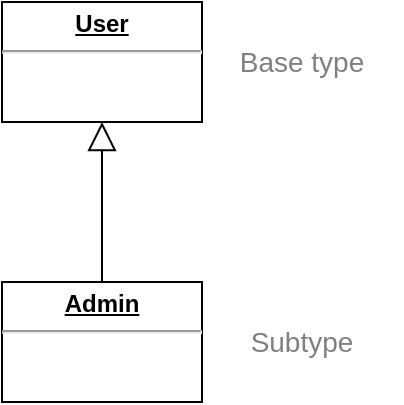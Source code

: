 <mxfile pages="3" scale="1" border="20">
    <diagram id="AkeDgYMl-CQd4yx3VcR2" name="Admin and User">
        <mxGraphModel dx="1953" dy="902" grid="1" gridSize="10" guides="1" tooltips="1" connect="1" arrows="1" fold="1" page="1" pageScale="1" pageWidth="850" pageHeight="1100" math="0" shadow="0">
            <root>
                <mxCell id="tH8uWHNspZ0iLHd8SQDv-0"/>
                <mxCell id="tH8uWHNspZ0iLHd8SQDv-1" parent="tH8uWHNspZ0iLHd8SQDv-0"/>
                <mxCell id="tH8uWHNspZ0iLHd8SQDv-2" value="&lt;p style=&quot;margin: 0px ; margin-top: 4px ; text-align: center ; text-decoration: underline&quot;&gt;&lt;b&gt;User&lt;/b&gt;&lt;/p&gt;&lt;hr&gt;&lt;p style=&quot;margin: 0px ; margin-left: 8px&quot;&gt;&lt;br&gt;&lt;/p&gt;" style="verticalAlign=top;align=left;overflow=fill;fontSize=12;fontFamily=Helvetica;html=1;" parent="tH8uWHNspZ0iLHd8SQDv-1" vertex="1">
                    <mxGeometry x="-490" y="310" width="100" height="60" as="geometry"/>
                </mxCell>
                <mxCell id="tH8uWHNspZ0iLHd8SQDv-3" value="" style="endArrow=block;endFill=0;endSize=12;html=1;exitX=0.5;exitY=0;exitDx=0;exitDy=0;entryX=0.5;entryY=1;entryDx=0;entryDy=0;entryPerimeter=0;" parent="tH8uWHNspZ0iLHd8SQDv-1" target="tH8uWHNspZ0iLHd8SQDv-2" edge="1">
                    <mxGeometry width="160" relative="1" as="geometry">
                        <mxPoint x="-440" y="450" as="sourcePoint"/>
                        <mxPoint x="-120" y="330" as="targetPoint"/>
                    </mxGeometry>
                </mxCell>
                <mxCell id="tH8uWHNspZ0iLHd8SQDv-4" value="&lt;p style=&quot;margin: 0px ; margin-top: 4px ; text-align: center ; text-decoration: underline&quot;&gt;&lt;b&gt;Admin&lt;/b&gt;&lt;/p&gt;&lt;hr&gt;&lt;p style=&quot;margin: 0px ; margin-left: 8px&quot;&gt;&lt;br&gt;&lt;/p&gt;" style="verticalAlign=top;align=left;overflow=fill;fontSize=12;fontFamily=Helvetica;html=1;" parent="tH8uWHNspZ0iLHd8SQDv-1" vertex="1">
                    <mxGeometry x="-490" y="450" width="100" height="60" as="geometry"/>
                </mxCell>
                <mxCell id="n4P766zNG3Ulzp1F4tMh-0" value="Base type" style="text;html=1;align=center;verticalAlign=middle;whiteSpace=wrap;rounded=0;fontColor=#808080;fontSize=14;" parent="tH8uWHNspZ0iLHd8SQDv-1" vertex="1">
                    <mxGeometry x="-390" y="330" width="100" height="20" as="geometry"/>
                </mxCell>
                <mxCell id="n4P766zNG3Ulzp1F4tMh-9" value="Subtype" style="text;html=1;align=center;verticalAlign=middle;whiteSpace=wrap;rounded=0;fontColor=#808080;fontSize=14;" parent="tH8uWHNspZ0iLHd8SQDv-1" vertex="1">
                    <mxGeometry x="-390" y="470" width="100" height="20" as="geometry"/>
                </mxCell>
            </root>
        </mxGraphModel>
    </diagram>
    <diagram id="idhxigilsuWetFB2cpPl" name="Covariance">
        <mxGraphModel dx="1503" dy="502" grid="1" gridSize="10" guides="1" tooltips="1" connect="1" arrows="1" fold="1" page="0" pageScale="1" pageWidth="827" pageHeight="1169" math="0" shadow="0">
            <root>
                <mxCell id="0"/>
                <mxCell id="1" parent="0"/>
                <mxCell id="22" value="&lt;p style=&quot;margin: 0px ; margin-top: 4px ; text-align: center ; text-decoration: underline&quot;&gt;&lt;b&gt;BaseType&lt;/b&gt;&lt;/p&gt;&lt;hr&gt;&lt;p style=&quot;margin: 0px ; margin-left: 8px&quot;&gt;&lt;br&gt;&lt;/p&gt;" style="verticalAlign=top;align=left;overflow=fill;fontSize=12;fontFamily=Helvetica;html=1;" parent="1" vertex="1">
                    <mxGeometry x="-110" y="690" width="100" height="60" as="geometry"/>
                </mxCell>
                <mxCell id="23" value="" style="endArrow=block;endFill=0;endSize=12;html=1;exitX=0.5;exitY=0;exitDx=0;exitDy=0;entryX=0.5;entryY=1;entryDx=0;entryDy=0;entryPerimeter=0;" parent="1" target="22" edge="1">
                    <mxGeometry width="160" relative="1" as="geometry">
                        <mxPoint x="-60" y="830" as="sourcePoint"/>
                        <mxPoint x="260" y="710" as="targetPoint"/>
                    </mxGeometry>
                </mxCell>
                <mxCell id="25" value="&lt;p style=&quot;margin: 0px ; margin-top: 4px ; text-align: center ; text-decoration: underline&quot;&gt;&lt;b&gt;ComposedType&amp;lt;BaseType&amp;gt;&lt;/b&gt;&lt;/p&gt;&lt;hr&gt;&lt;p style=&quot;margin: 0px ; margin-left: 8px&quot;&gt;&lt;br&gt;&lt;/p&gt;" style="verticalAlign=top;align=left;overflow=fill;fontSize=12;fontFamily=Helvetica;html=1;" parent="1" vertex="1">
                    <mxGeometry x="110" y="690" width="180" height="60" as="geometry"/>
                </mxCell>
                <mxCell id="26" value="" style="endArrow=block;endFill=0;endSize=12;html=1;exitX=0.5;exitY=0;exitDx=0;exitDy=0;entryX=0.5;entryY=1;entryDx=0;entryDy=0;entryPerimeter=0;" parent="1" target="25" edge="1">
                    <mxGeometry width="160" relative="1" as="geometry">
                        <mxPoint x="200" y="830" as="sourcePoint"/>
                        <mxPoint x="480" y="710" as="targetPoint"/>
                    </mxGeometry>
                </mxCell>
                <mxCell id="27" value="&lt;p style=&quot;margin: 0px ; margin-top: 4px ; text-align: center ; text-decoration: underline&quot;&gt;&lt;b&gt;SubType&lt;/b&gt;&lt;/p&gt;&lt;hr&gt;&lt;p style=&quot;margin: 0px ; margin-left: 8px&quot;&gt;&lt;br&gt;&lt;/p&gt;" style="verticalAlign=top;align=left;overflow=fill;fontSize=12;fontFamily=Helvetica;html=1;" parent="1" vertex="1">
                    <mxGeometry x="-110" y="830" width="100" height="60" as="geometry"/>
                </mxCell>
                <mxCell id="28" value="&lt;p style=&quot;margin: 0px ; margin-top: 4px ; text-align: center ; text-decoration: underline&quot;&gt;&lt;b&gt;ComposedType&amp;lt;SubType&amp;gt;&lt;/b&gt;&lt;/p&gt;&lt;hr&gt;&lt;p style=&quot;margin: 0px ; margin-left: 8px&quot;&gt;&lt;br&gt;&lt;/p&gt;" style="verticalAlign=top;align=left;overflow=fill;fontSize=12;fontFamily=Helvetica;html=1;" parent="1" vertex="1">
                    <mxGeometry x="110" y="830" width="180" height="60" as="geometry"/>
                </mxCell>
                <mxCell id="29" value="&lt;font color=&quot;#990099&quot;&gt;Covariance&lt;/font&gt; of ComposedType&amp;lt;T&amp;gt;" style="text;strokeColor=none;fillColor=none;html=1;fontSize=24;fontStyle=1;verticalAlign=middle;align=center;" parent="1" vertex="1">
                    <mxGeometry x="-120" y="600" width="410" height="40" as="geometry"/>
                </mxCell>
                <mxCell id="31" value="Arrows" parent="0"/>
                <mxCell id="30" value="" style="endArrow=openThin;dashed=1;html=1;exitX=0.5;exitY=0.333;exitDx=0;exitDy=0;exitPerimeter=0;entryX=0.744;entryY=0.367;entryDx=0;entryDy=0;entryPerimeter=0;endFill=0;fillColor=#f5f5f5;strokeColor=#666666;" parent="31" source="22" target="25" edge="1">
                    <mxGeometry width="50" height="50" relative="1" as="geometry">
                        <mxPoint x="-50" y="680" as="sourcePoint"/>
                        <mxPoint x="240" y="680" as="targetPoint"/>
                        <Array as="points">
                            <mxPoint x="90" y="760"/>
                        </Array>
                    </mxGeometry>
                </mxCell>
                <mxCell id="32" value="" style="endArrow=openThin;dashed=1;html=1;exitX=0.5;exitY=0.083;exitDx=0;exitDy=0;exitPerimeter=0;entryX=0.744;entryY=0.083;entryDx=0;entryDy=0;entryPerimeter=0;endFill=0;fillColor=#f5f5f5;strokeColor=#666666;" parent="31" edge="1">
                    <mxGeometry width="50" height="50" relative="1" as="geometry">
                        <mxPoint x="-60" y="834.98" as="sourcePoint"/>
                        <mxPoint x="243.92" y="834.98" as="targetPoint"/>
                        <Array as="points">
                            <mxPoint x="90" y="800"/>
                        </Array>
                    </mxGeometry>
                </mxCell>
                <mxCell id="33" value="Subtyping order is the same" style="text;html=1;strokeColor=none;fillColor=none;align=center;verticalAlign=middle;whiteSpace=wrap;rounded=0;" parent="31" vertex="1">
                    <mxGeometry x="40" y="770" width="100" height="20" as="geometry"/>
                </mxCell>
            </root>
        </mxGraphModel>
    </diagram>
    <diagram name="Contravariance" id="MKahNsEsKvxpmk83t9uI">
        <mxGraphModel dx="1503" dy="502" grid="1" gridSize="10" guides="1" tooltips="1" connect="1" arrows="1" fold="1" page="0" pageScale="1" pageWidth="827" pageHeight="1169" math="0" shadow="0">
            <root>
                <mxCell id="AZE5Klt7uwFnKlQIZdEc-0"/>
                <mxCell id="AZE5Klt7uwFnKlQIZdEc-1" parent="AZE5Klt7uwFnKlQIZdEc-0"/>
                <mxCell id="AZE5Klt7uwFnKlQIZdEc-2" value="&lt;p style=&quot;margin: 0px ; margin-top: 4px ; text-align: center ; text-decoration: underline&quot;&gt;&lt;b&gt;BaseType&lt;/b&gt;&lt;/p&gt;&lt;hr&gt;&lt;p style=&quot;margin: 0px ; margin-left: 8px&quot;&gt;&lt;br&gt;&lt;/p&gt;" style="verticalAlign=top;align=left;overflow=fill;fontSize=12;fontFamily=Helvetica;html=1;" parent="AZE5Klt7uwFnKlQIZdEc-1" vertex="1">
                    <mxGeometry x="-110" y="690" width="100" height="60" as="geometry"/>
                </mxCell>
                <mxCell id="AZE5Klt7uwFnKlQIZdEc-3" value="" style="endArrow=block;endFill=0;endSize=12;html=1;exitX=0.5;exitY=0;exitDx=0;exitDy=0;entryX=0.5;entryY=1;entryDx=0;entryDy=0;entryPerimeter=0;" parent="AZE5Klt7uwFnKlQIZdEc-1" target="AZE5Klt7uwFnKlQIZdEc-2" edge="1">
                    <mxGeometry width="160" relative="1" as="geometry">
                        <mxPoint x="-60" y="830" as="sourcePoint"/>
                        <mxPoint x="260" y="710" as="targetPoint"/>
                    </mxGeometry>
                </mxCell>
                <mxCell id="AZE5Klt7uwFnKlQIZdEc-4" value="&lt;p style=&quot;margin: 0px ; margin-top: 4px ; text-align: center ; text-decoration: underline&quot;&gt;&lt;b&gt;ComposedType&amp;lt;SubType&amp;gt;&lt;/b&gt;&lt;/p&gt;&lt;hr&gt;&lt;p style=&quot;margin: 0px ; margin-left: 8px&quot;&gt;&lt;br&gt;&lt;/p&gt;" style="verticalAlign=top;align=left;overflow=fill;fontSize=12;fontFamily=Helvetica;html=1;" parent="AZE5Klt7uwFnKlQIZdEc-1" vertex="1">
                    <mxGeometry x="110" y="690" width="180" height="60" as="geometry"/>
                </mxCell>
                <mxCell id="AZE5Klt7uwFnKlQIZdEc-5" value="" style="endArrow=block;endFill=0;endSize=12;html=1;exitX=0.5;exitY=0;exitDx=0;exitDy=0;entryX=0.5;entryY=1;entryDx=0;entryDy=0;entryPerimeter=0;" parent="AZE5Klt7uwFnKlQIZdEc-1" target="AZE5Klt7uwFnKlQIZdEc-4" edge="1">
                    <mxGeometry width="160" relative="1" as="geometry">
                        <mxPoint x="200" y="830" as="sourcePoint"/>
                        <mxPoint x="480" y="710" as="targetPoint"/>
                    </mxGeometry>
                </mxCell>
                <mxCell id="AZE5Klt7uwFnKlQIZdEc-6" value="&lt;p style=&quot;margin: 0px ; margin-top: 4px ; text-align: center ; text-decoration: underline&quot;&gt;&lt;b&gt;SubType&lt;/b&gt;&lt;/p&gt;&lt;hr&gt;&lt;p style=&quot;margin: 0px ; margin-left: 8px&quot;&gt;&lt;br&gt;&lt;/p&gt;" style="verticalAlign=top;align=left;overflow=fill;fontSize=12;fontFamily=Helvetica;html=1;" parent="AZE5Klt7uwFnKlQIZdEc-1" vertex="1">
                    <mxGeometry x="-110" y="830" width="100" height="60" as="geometry"/>
                </mxCell>
                <mxCell id="AZE5Klt7uwFnKlQIZdEc-7" value="&lt;p style=&quot;margin: 0px ; margin-top: 4px ; text-align: center ; text-decoration: underline&quot;&gt;&lt;b&gt;ComposedType&amp;lt;BaseType&amp;gt;&lt;/b&gt;&lt;/p&gt;&lt;hr&gt;&lt;p style=&quot;margin: 0px ; margin-left: 8px&quot;&gt;&lt;br&gt;&lt;/p&gt;" style="verticalAlign=top;align=left;overflow=fill;fontSize=12;fontFamily=Helvetica;html=1;" parent="AZE5Klt7uwFnKlQIZdEc-1" vertex="1">
                    <mxGeometry x="110" y="830" width="180" height="60" as="geometry"/>
                </mxCell>
                <mxCell id="AZE5Klt7uwFnKlQIZdEc-8" value="&lt;font color=&quot;#990099&quot;&gt;Contravariance&lt;/font&gt; of ComposedType&amp;lt;T&amp;gt;" style="text;strokeColor=none;fillColor=none;html=1;fontSize=24;fontStyle=1;verticalAlign=middle;align=center;" parent="AZE5Klt7uwFnKlQIZdEc-1" vertex="1">
                    <mxGeometry x="-120" y="600" width="410" height="40" as="geometry"/>
                </mxCell>
                <mxCell id="AZE5Klt7uwFnKlQIZdEc-9" value="Arrows" parent="AZE5Klt7uwFnKlQIZdEc-0"/>
                <mxCell id="AZE5Klt7uwFnKlQIZdEc-12" value="Subtyping order &lt;br&gt;is flipped" style="text;html=1;strokeColor=none;fillColor=none;align=center;verticalAlign=middle;whiteSpace=wrap;rounded=0;" parent="AZE5Klt7uwFnKlQIZdEc-9" vertex="1">
                    <mxGeometry x="44" y="794" width="100" height="20" as="geometry"/>
                </mxCell>
                <mxCell id="pfbplFU7xEc99ds2Ewtw-0" value="" style="endArrow=openThin;dashed=1;html=1;exitX=0.49;exitY=0.333;exitDx=0;exitDy=0;exitPerimeter=0;entryX=0.739;entryY=0.1;entryDx=0;entryDy=0;entryPerimeter=0;endFill=0;fillColor=#f5f5f5;strokeColor=#666666;" parent="AZE5Klt7uwFnKlQIZdEc-9" source="AZE5Klt7uwFnKlQIZdEc-2" target="AZE5Klt7uwFnKlQIZdEc-7" edge="1">
                    <mxGeometry width="50" height="50" relative="1" as="geometry">
                        <mxPoint x="-47.0" y="844.02" as="sourcePoint"/>
                        <mxPoint x="247.98" y="716.98" as="targetPoint"/>
                    </mxGeometry>
                </mxCell>
                <mxCell id="wvmFaS8hPKzMdNlRlZAY-0" value="" style="endArrow=openThin;dashed=1;html=1;exitX=0.53;exitY=0.067;exitDx=0;exitDy=0;exitPerimeter=0;entryX=0.722;entryY=0.35;entryDx=0;entryDy=0;entryPerimeter=0;endFill=0;fillColor=#f5f5f5;strokeColor=#666666;" parent="AZE5Klt7uwFnKlQIZdEc-9" source="AZE5Klt7uwFnKlQIZdEc-6" target="AZE5Klt7uwFnKlQIZdEc-4" edge="1">
                    <mxGeometry width="50" height="50" relative="1" as="geometry">
                        <mxPoint x="140" y="800" as="sourcePoint"/>
                        <mxPoint x="190" y="750" as="targetPoint"/>
                    </mxGeometry>
                </mxCell>
            </root>
        </mxGraphModel>
    </diagram>
    <diagram id="EtNB_xOIaqYLVMU4ingB" name="Function types subtyping">
        <mxGraphModel dx="1103" dy="902" grid="1" gridSize="10" guides="1" tooltips="1" connect="1" arrows="1" fold="1" page="1" pageScale="1" pageWidth="850" pageHeight="1100" math="0" shadow="0">
            <root>
                <mxCell id="kB9KSq6xfXHeBYXE3Rij-0"/>
                <mxCell id="kB9KSq6xfXHeBYXE3Rij-1" parent="kB9KSq6xfXHeBYXE3Rij-0"/>
                <mxCell id="Ts1vvP_2Ax4XREjA3qgX-0" value="&lt;p style=&quot;margin: 0px ; margin-top: 4px ; text-align: center ; text-decoration: underline&quot;&gt;&lt;b&gt;ReturnBaseType&lt;/b&gt;&lt;/p&gt;&lt;hr&gt;&lt;p style=&quot;margin: 0px ; margin-left: 8px&quot;&gt;&lt;br&gt;&lt;/p&gt;" style="verticalAlign=top;align=left;overflow=fill;fontSize=12;fontFamily=Helvetica;html=1;" parent="kB9KSq6xfXHeBYXE3Rij-1" vertex="1">
                    <mxGeometry x="620" y="350" width="120" height="60" as="geometry"/>
                </mxCell>
                <mxCell id="Ts1vvP_2Ax4XREjA3qgX-1" value="" style="endArrow=block;endFill=0;endSize=12;html=1;exitX=0.5;exitY=0;exitDx=0;exitDy=0;entryX=0.5;entryY=1;entryDx=0;entryDy=0;entryPerimeter=0;" parent="kB9KSq6xfXHeBYXE3Rij-1" source="Ts1vvP_2Ax4XREjA3qgX-4" target="Ts1vvP_2Ax4XREjA3qgX-0" edge="1">
                    <mxGeometry width="160" relative="1" as="geometry">
                        <mxPoint x="270" y="500" as="sourcePoint"/>
                        <mxPoint x="590" y="380" as="targetPoint"/>
                    </mxGeometry>
                </mxCell>
                <mxCell id="Ts1vvP_2Ax4XREjA3qgX-2" value="&lt;p style=&quot;margin: 0px ; margin-top: 4px ; text-align: center ; text-decoration: underline&quot;&gt;&lt;b&gt;(param: ParamSubType) =&amp;gt; ReturnBaseType&lt;/b&gt;&lt;/p&gt;&lt;hr&gt;&lt;p style=&quot;margin: 0px ; margin-left: 8px&quot;&gt;&lt;br&gt;&lt;/p&gt;" style="verticalAlign=top;align=left;overflow=fill;fontSize=12;fontFamily=Helvetica;html=1;" parent="kB9KSq6xfXHeBYXE3Rij-1" vertex="1">
                    <mxGeometry x="270" y="350" width="280" height="60" as="geometry"/>
                </mxCell>
                <mxCell id="Ts1vvP_2Ax4XREjA3qgX-3" value="" style="endArrow=block;endFill=0;endSize=12;html=1;exitX=0.5;exitY=0;exitDx=0;exitDy=0;entryX=0.5;entryY=1;entryDx=0;entryDy=0;entryPerimeter=0;" parent="kB9KSq6xfXHeBYXE3Rij-1" source="Ts1vvP_2Ax4XREjA3qgX-5" target="Ts1vvP_2Ax4XREjA3qgX-2" edge="1">
                    <mxGeometry width="160" relative="1" as="geometry">
                        <mxPoint x="530" y="500" as="sourcePoint"/>
                        <mxPoint x="810" y="380" as="targetPoint"/>
                    </mxGeometry>
                </mxCell>
                <mxCell id="Ts1vvP_2Ax4XREjA3qgX-4" value="&lt;p style=&quot;margin: 0px ; margin-top: 4px ; text-align: center ; text-decoration: underline&quot;&gt;&lt;b&gt;ReturnSubType&lt;/b&gt;&lt;/p&gt;&lt;hr&gt;&lt;p style=&quot;margin: 0px ; margin-left: 8px&quot;&gt;&lt;br&gt;&lt;/p&gt;" style="verticalAlign=top;align=left;overflow=fill;fontSize=12;fontFamily=Helvetica;html=1;" parent="kB9KSq6xfXHeBYXE3Rij-1" vertex="1">
                    <mxGeometry x="620" y="490" width="120" height="60" as="geometry"/>
                </mxCell>
                <mxCell id="Ts1vvP_2Ax4XREjA3qgX-5" value="&lt;p style=&quot;margin: 0px ; margin-top: 4px ; text-align: center ; text-decoration: underline&quot;&gt;&lt;b&gt;(param: ParamBaseType) =&amp;gt; ReturnSubType&lt;/b&gt;&lt;br&gt;&lt;/p&gt;&lt;hr&gt;&lt;p style=&quot;margin: 0px ; margin-left: 8px&quot;&gt;&lt;br&gt;&lt;/p&gt;" style="verticalAlign=top;align=left;overflow=fill;fontSize=12;fontFamily=Helvetica;html=1;" parent="kB9KSq6xfXHeBYXE3Rij-1" vertex="1">
                    <mxGeometry x="270" y="490" width="280" height="60" as="geometry"/>
                </mxCell>
                <mxCell id="Ts1vvP_2Ax4XREjA3qgX-6" value="&lt;font color=&quot;#990099&quot;&gt;Subtyping &lt;/font&gt;of function types" style="text;strokeColor=none;fillColor=none;html=1;fontSize=24;fontStyle=1;verticalAlign=middle;align=center;" parent="kB9KSq6xfXHeBYXE3Rij-1" vertex="1">
                    <mxGeometry x="205" y="260" width="410" height="40" as="geometry"/>
                </mxCell>
                <mxCell id="X6ohRvabljs7JAmwZw6l-0" value="&lt;p style=&quot;margin: 0px ; margin-top: 4px ; text-align: center ; text-decoration: underline&quot;&gt;&lt;b&gt;ParamBaseType&lt;/b&gt;&lt;/p&gt;&lt;hr&gt;&lt;p style=&quot;margin: 0px ; margin-left: 8px&quot;&gt;&lt;br&gt;&lt;/p&gt;" style="verticalAlign=top;align=left;overflow=fill;fontSize=12;fontFamily=Helvetica;html=1;" parent="kB9KSq6xfXHeBYXE3Rij-1" vertex="1">
                    <mxGeometry x="60" y="350" width="120" height="60" as="geometry"/>
                </mxCell>
                <mxCell id="X6ohRvabljs7JAmwZw6l-1" value="" style="endArrow=block;endFill=0;endSize=12;html=1;exitX=0.5;exitY=0;exitDx=0;exitDy=0;entryX=0.5;entryY=1;entryDx=0;entryDy=0;entryPerimeter=0;" parent="kB9KSq6xfXHeBYXE3Rij-1" source="X6ohRvabljs7JAmwZw6l-2" target="X6ohRvabljs7JAmwZw6l-0" edge="1">
                    <mxGeometry width="160" relative="1" as="geometry">
                        <mxPoint x="170" y="570" as="sourcePoint"/>
                        <mxPoint x="490" y="450" as="targetPoint"/>
                    </mxGeometry>
                </mxCell>
                <mxCell id="X6ohRvabljs7JAmwZw6l-2" value="&lt;p style=&quot;margin: 0px ; margin-top: 4px ; text-align: center ; text-decoration: underline&quot;&gt;&lt;b&gt;ParamSubType&lt;/b&gt;&lt;/p&gt;&lt;hr&gt;&lt;p style=&quot;margin: 0px ; margin-left: 8px&quot;&gt;&lt;br&gt;&lt;/p&gt;" style="verticalAlign=top;align=left;overflow=fill;fontSize=12;fontFamily=Helvetica;html=1;" parent="kB9KSq6xfXHeBYXE3Rij-1" vertex="1">
                    <mxGeometry x="60" y="490" width="120" height="60" as="geometry"/>
                </mxCell>
                <mxCell id="X6ohRvabljs7JAmwZw6l-4" value="" style="endArrow=openThin;dashed=1;html=1;exitX=1;exitY=0.5;exitDx=0;exitDy=0;entryX=0.336;entryY=0.067;entryDx=0;entryDy=0;entryPerimeter=0;endFill=0;fillColor=#f5f5f5;strokeColor=#666666;" parent="kB9KSq6xfXHeBYXE3Rij-1" source="X6ohRvabljs7JAmwZw6l-0" target="Ts1vvP_2Ax4XREjA3qgX-5" edge="1">
                    <mxGeometry width="50" height="50" relative="1" as="geometry">
                        <mxPoint x="510" y="360" as="sourcePoint"/>
                        <mxPoint x="560" y="310" as="targetPoint"/>
                    </mxGeometry>
                </mxCell>
                <mxCell id="X6ohRvabljs7JAmwZw6l-5" value="" style="endArrow=openThin;dashed=1;html=1;exitX=1;exitY=0.5;exitDx=0;exitDy=0;entryX=0.318;entryY=0.333;entryDx=0;entryDy=0;entryPerimeter=0;endFill=0;fillColor=#f5f5f5;strokeColor=#666666;" parent="kB9KSq6xfXHeBYXE3Rij-1" source="X6ohRvabljs7JAmwZw6l-2" target="Ts1vvP_2Ax4XREjA3qgX-2" edge="1">
                    <mxGeometry width="50" height="50" relative="1" as="geometry">
                        <mxPoint x="370" y="400.0" as="sourcePoint"/>
                        <mxPoint x="544.08" y="514.02" as="targetPoint"/>
                    </mxGeometry>
                </mxCell>
                <mxCell id="X6ohRvabljs7JAmwZw6l-6" value="&lt;font style=&quot;font-size: 18px&quot; color=&quot;#cc6600&quot;&gt;Contravariant&lt;/font&gt;&lt;font color=&quot;#990099&quot; style=&quot;font-size: 18px&quot;&gt;&amp;nbsp;&lt;br&gt;&lt;/font&gt;to parameter types" style="text;strokeColor=none;fillColor=none;html=1;fontSize=18;fontStyle=1;verticalAlign=middle;align=center;" parent="kB9KSq6xfXHeBYXE3Rij-1" vertex="1">
                    <mxGeometry x="30" y="570" width="170" height="40" as="geometry"/>
                </mxCell>
                <mxCell id="X6ohRvabljs7JAmwZw6l-7" value="&lt;font style=&quot;font-size: 18px&quot; color=&quot;#00994d&quot;&gt;Covariant&lt;/font&gt;&lt;font color=&quot;#990099&quot; style=&quot;font-size: 18px&quot;&gt;&amp;nbsp;&lt;br&gt;&lt;/font&gt;to return types" style="text;strokeColor=none;fillColor=none;html=1;fontSize=18;fontStyle=1;verticalAlign=middle;align=center;" parent="kB9KSq6xfXHeBYXE3Rij-1" vertex="1">
                    <mxGeometry x="615" y="570" width="130" height="40" as="geometry"/>
                </mxCell>
                <mxCell id="VTWy7F56nCN8Sjmvnx2u-0" value="" style="endArrow=openThin;dashed=1;html=1;exitX=0;exitY=0.25;exitDx=0;exitDy=0;entryX=0.968;entryY=0.25;entryDx=0;entryDy=0;entryPerimeter=0;endFill=0;fillColor=#f5f5f5;strokeColor=#666666;" parent="kB9KSq6xfXHeBYXE3Rij-1" source="Ts1vvP_2Ax4XREjA3qgX-0" target="Ts1vvP_2Ax4XREjA3qgX-2" edge="1">
                    <mxGeometry width="50" height="50" relative="1" as="geometry">
                        <mxPoint x="190" y="530" as="sourcePoint"/>
                        <mxPoint x="369.04" y="379.98" as="targetPoint"/>
                    </mxGeometry>
                </mxCell>
                <mxCell id="VTWy7F56nCN8Sjmvnx2u-1" value="" style="endArrow=openThin;dashed=1;html=1;exitX=0;exitY=0.25;exitDx=0;exitDy=0;entryX=0.961;entryY=0.25;entryDx=0;entryDy=0;entryPerimeter=0;endFill=0;fillColor=#f5f5f5;strokeColor=#666666;" parent="kB9KSq6xfXHeBYXE3Rij-1" source="Ts1vvP_2Ax4XREjA3qgX-4" target="Ts1vvP_2Ax4XREjA3qgX-5" edge="1">
                    <mxGeometry width="50" height="50" relative="1" as="geometry">
                        <mxPoint x="630" y="375.0" as="sourcePoint"/>
                        <mxPoint x="553" y="370.98" as="targetPoint"/>
                    </mxGeometry>
                </mxCell>
            </root>
        </mxGraphModel>
    </diagram>
</mxfile>